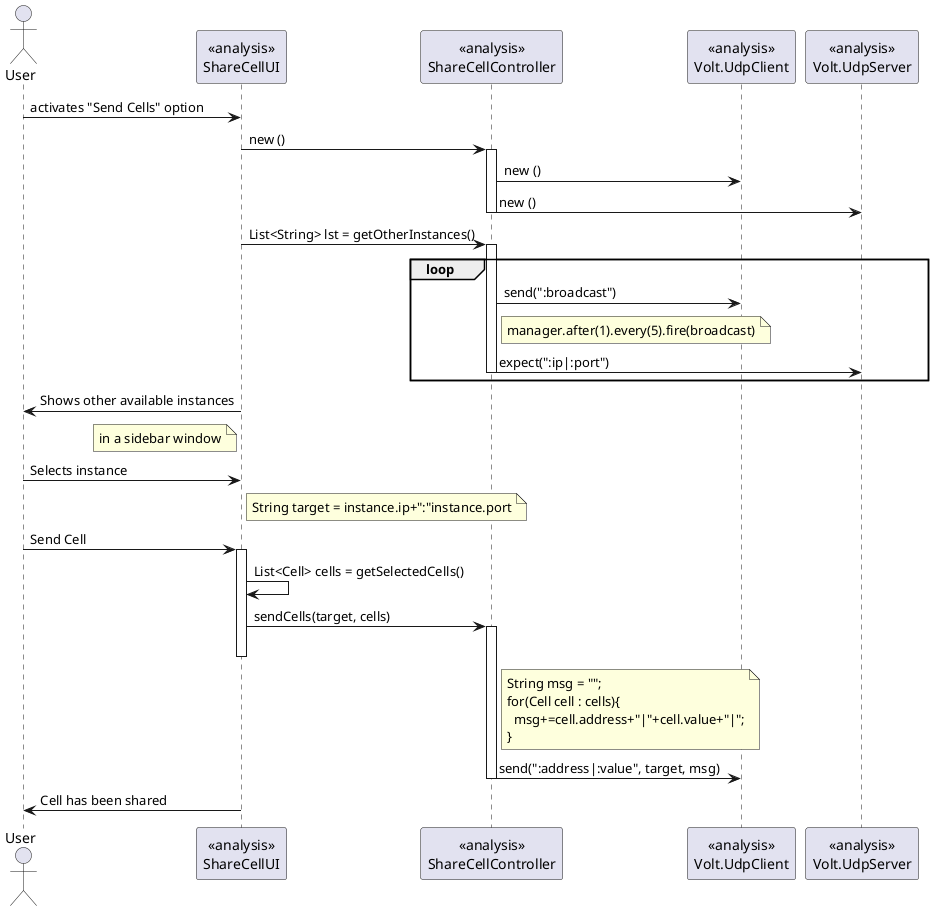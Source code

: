 @startuml doc-files/share_cell_send_analysis.png

actor User 
participant "<<analysis>>\nShareCellUI" as ShareCellUI
participant "<<analysis>>\nShareCellController" as ShareCellController
participant "<<analysis>>\nVolt.UdpClient" as Volt.UdpClient
participant "<<analysis>>\nVolt.UdpServer" as Volt.UdpServer

User->ShareCellUI: activates "Send Cells" option
ShareCellUI->ShareCellController: new ()

activate ShareCellController
ShareCellController->Volt.UdpClient: new ()
ShareCellController->Volt.UdpServer: new ()
deactivate ShareCellController

ShareCellUI->ShareCellController: List<String> lst = getOtherInstances()
loop
activate ShareCellController
ShareCellController->Volt.UdpClient: send(":broadcast")
note right of ShareCellController: manager.after(1).every(5).fire(broadcast)
ShareCellController->Volt.UdpServer: expect(":ip|:port")
deactivate ShareCellController
end

ShareCellUI->User: Shows other available instances
note left of ShareCellUI: in a sidebar window
User->ShareCellUI: Selects instance
note right of ShareCellUI: String target = instance.ip+":"instance.port
User->ShareCellUI: Send Cell

activate ShareCellUI
ShareCellUI->ShareCellUI: List<Cell> cells = getSelectedCells()
ShareCellUI->ShareCellController: sendCells(target, cells)
activate ShareCellController
deactivate ShareCellUI
note right of ShareCellController: String msg = "";\nfor(Cell cell : cells){\n  msg+=cell.address+"|"+cell.value+"|";\n}
ShareCellController->Volt.UdpClient: send(":address|:value", target, msg)
deactivate ShareCellController
ShareCellUI->User: Cell has been shared

@enduml